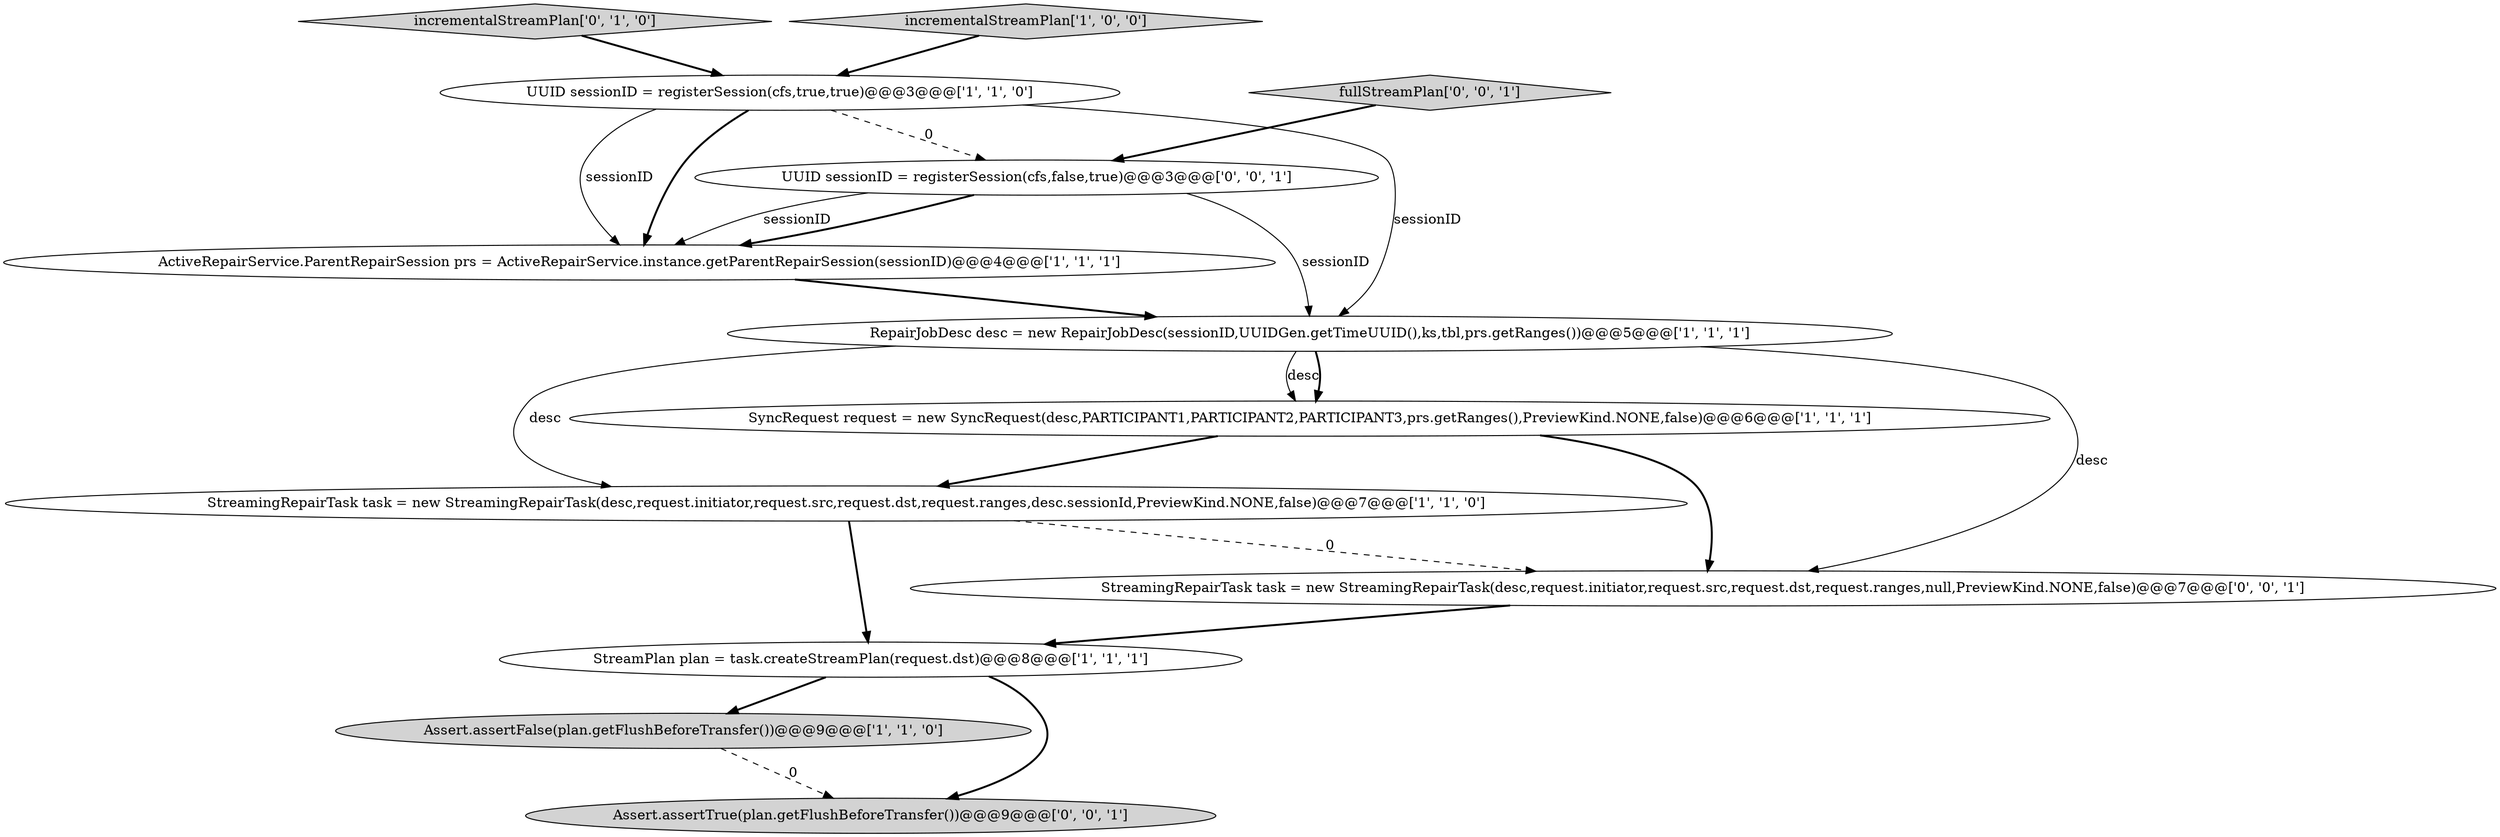 digraph {
2 [style = filled, label = "Assert.assertFalse(plan.getFlushBeforeTransfer())@@@9@@@['1', '1', '0']", fillcolor = lightgray, shape = ellipse image = "AAA0AAABBB1BBB"];
6 [style = filled, label = "UUID sessionID = registerSession(cfs,true,true)@@@3@@@['1', '1', '0']", fillcolor = white, shape = ellipse image = "AAA0AAABBB1BBB"];
1 [style = filled, label = "StreamingRepairTask task = new StreamingRepairTask(desc,request.initiator,request.src,request.dst,request.ranges,desc.sessionId,PreviewKind.NONE,false)@@@7@@@['1', '1', '0']", fillcolor = white, shape = ellipse image = "AAA0AAABBB1BBB"];
3 [style = filled, label = "RepairJobDesc desc = new RepairJobDesc(sessionID,UUIDGen.getTimeUUID(),ks,tbl,prs.getRanges())@@@5@@@['1', '1', '1']", fillcolor = white, shape = ellipse image = "AAA0AAABBB1BBB"];
8 [style = filled, label = "incrementalStreamPlan['0', '1', '0']", fillcolor = lightgray, shape = diamond image = "AAA0AAABBB2BBB"];
7 [style = filled, label = "StreamPlan plan = task.createStreamPlan(request.dst)@@@8@@@['1', '1', '1']", fillcolor = white, shape = ellipse image = "AAA0AAABBB1BBB"];
9 [style = filled, label = "UUID sessionID = registerSession(cfs,false,true)@@@3@@@['0', '0', '1']", fillcolor = white, shape = ellipse image = "AAA0AAABBB3BBB"];
12 [style = filled, label = "StreamingRepairTask task = new StreamingRepairTask(desc,request.initiator,request.src,request.dst,request.ranges,null,PreviewKind.NONE,false)@@@7@@@['0', '0', '1']", fillcolor = white, shape = ellipse image = "AAA0AAABBB3BBB"];
4 [style = filled, label = "incrementalStreamPlan['1', '0', '0']", fillcolor = lightgray, shape = diamond image = "AAA0AAABBB1BBB"];
0 [style = filled, label = "ActiveRepairService.ParentRepairSession prs = ActiveRepairService.instance.getParentRepairSession(sessionID)@@@4@@@['1', '1', '1']", fillcolor = white, shape = ellipse image = "AAA0AAABBB1BBB"];
10 [style = filled, label = "Assert.assertTrue(plan.getFlushBeforeTransfer())@@@9@@@['0', '0', '1']", fillcolor = lightgray, shape = ellipse image = "AAA0AAABBB3BBB"];
11 [style = filled, label = "fullStreamPlan['0', '0', '1']", fillcolor = lightgray, shape = diamond image = "AAA0AAABBB3BBB"];
5 [style = filled, label = "SyncRequest request = new SyncRequest(desc,PARTICIPANT1,PARTICIPANT2,PARTICIPANT3,prs.getRanges(),PreviewKind.NONE,false)@@@6@@@['1', '1', '1']", fillcolor = white, shape = ellipse image = "AAA0AAABBB1BBB"];
12->7 [style = bold, label=""];
4->6 [style = bold, label=""];
6->3 [style = solid, label="sessionID"];
3->5 [style = solid, label="desc"];
6->0 [style = solid, label="sessionID"];
7->10 [style = bold, label=""];
5->1 [style = bold, label=""];
3->1 [style = solid, label="desc"];
6->0 [style = bold, label=""];
3->12 [style = solid, label="desc"];
11->9 [style = bold, label=""];
2->10 [style = dashed, label="0"];
0->3 [style = bold, label=""];
8->6 [style = bold, label=""];
9->0 [style = bold, label=""];
6->9 [style = dashed, label="0"];
3->5 [style = bold, label=""];
1->12 [style = dashed, label="0"];
9->0 [style = solid, label="sessionID"];
5->12 [style = bold, label=""];
9->3 [style = solid, label="sessionID"];
1->7 [style = bold, label=""];
7->2 [style = bold, label=""];
}
